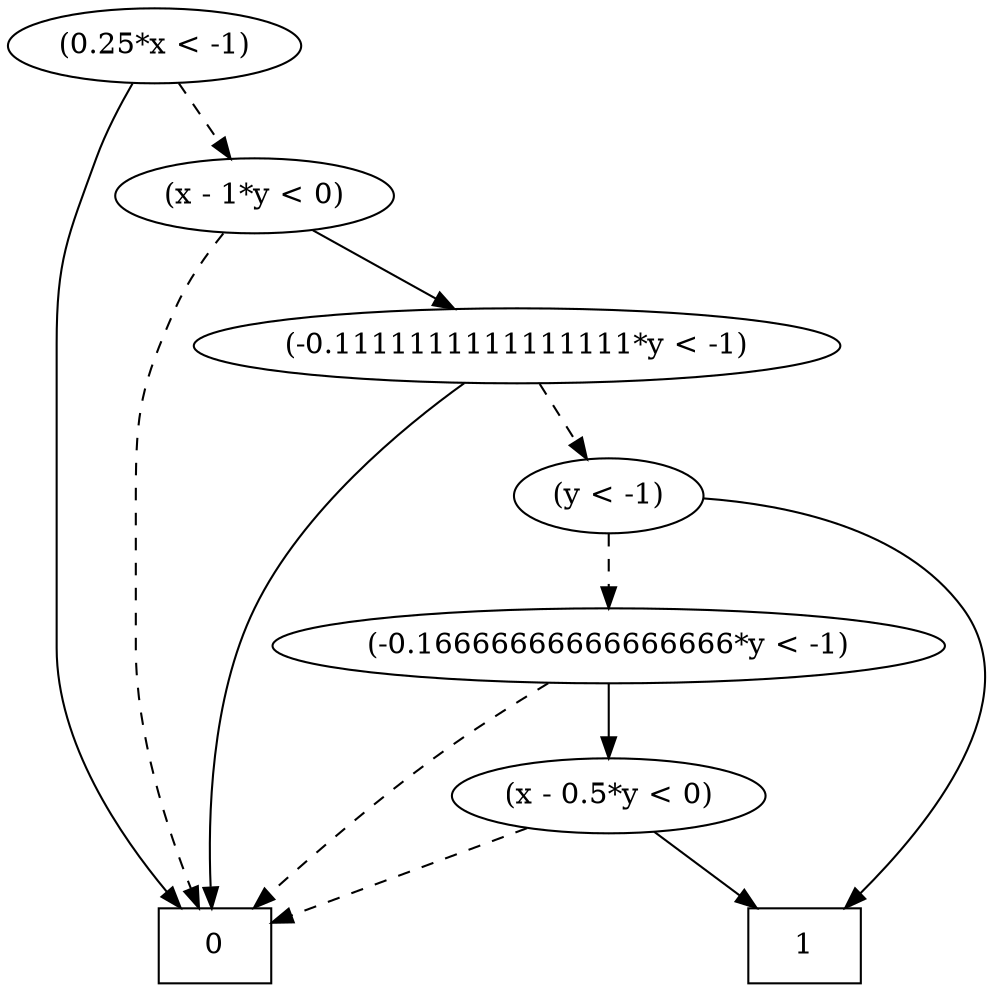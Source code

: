 digraph G {
	rankdir = TB;
	256 [label="(0.25*x < -1)", shape=""]
	256 -> 1
	256 -> 255 [style=dashed]
	{rank = same; 256;}
	1 [label="0", shape="box"]
	241 [label="1", shape="box"]
	{rank = same; 1; 241;}
	255 [label="(x - 1*y < 0)", shape=""]
	255 -> 254
	255 -> 1 [style=dashed]
	{rank = same; 255;}
	254 [label="(-0.1111111111111111*y < -1)", shape=""]
	254 -> 1
	254 -> 253 [style=dashed]
	{rank = same; 254;}
	253 [label="(y < -1)", shape=""]
	253 -> 241
	253 -> 252 [style=dashed]
	{rank = same; 253;}
	252 [label="(-0.16666666666666666*y < -1)", shape=""]
	252 -> 242
	252 -> 1 [style=dashed]
	{rank = same; 252;}
	242 [label="(x - 0.5*y < 0)", shape=""]
	242 -> 241
	242 -> 1 [style=dashed]
	{rank = same; 242;}
}

